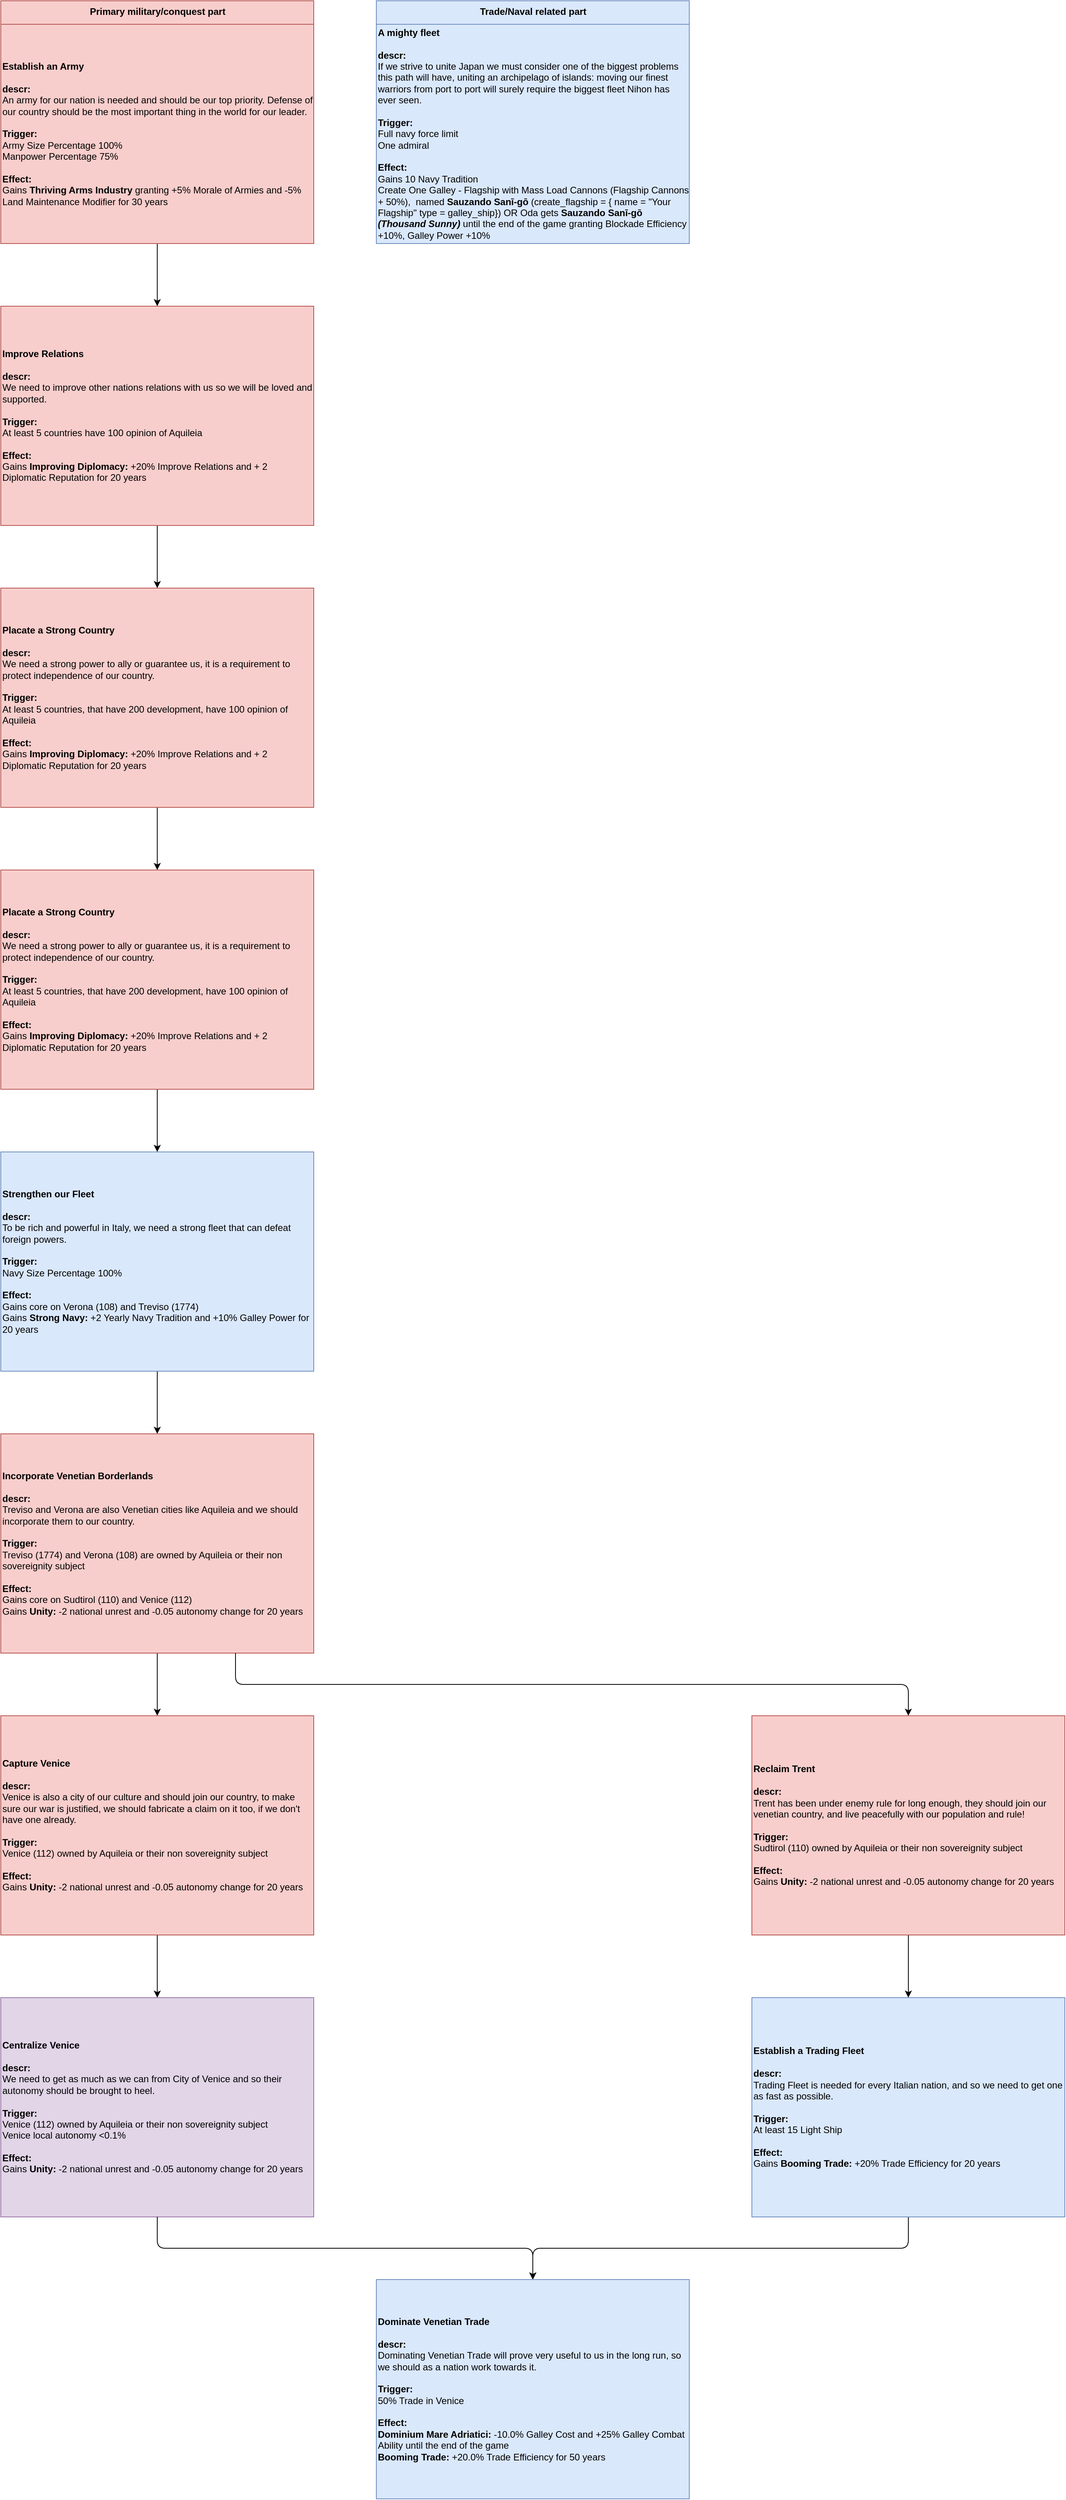 <mxfile version="12.4.2" type="device" pages="1"><diagram id="JSD4XVhqdjZ0qdAwJBC-" name="Missions"><mxGraphModel dx="408" dy="680" grid="1" gridSize="10" guides="1" tooltips="1" connect="1" arrows="1" fold="1" page="1" pageScale="1" pageWidth="850" pageHeight="1100" math="0" shadow="0"><root><mxCell id="0"/><mxCell id="1" value="Main" style="" parent="0"/><mxCell id="Y26h0f_wuVTDSehm1rrH-75" value="" style="edgeStyle=orthogonalEdgeStyle;rounded=0;orthogonalLoop=1;jettySize=auto;html=1;" parent="1" edge="1"><mxGeometry relative="1" as="geometry"><mxPoint x="1340" y="1680.071" as="sourcePoint"/></mxGeometry></mxCell><mxCell id="Y26h0f_wuVTDSehm1rrH-77" style="edgeStyle=orthogonalEdgeStyle;rounded=0;orthogonalLoop=1;jettySize=auto;html=1;" parent="1" edge="1"><mxGeometry relative="1" as="geometry"><Array as="points"><mxPoint x="1340" y="1720"/><mxPoint x="900" y="1720"/></Array><mxPoint x="1342.857" y="1680.071" as="sourcePoint"/></mxGeometry></mxCell><mxCell id="Y26h0f_wuVTDSehm1rrH-79" style="edgeStyle=orthogonalEdgeStyle;rounded=0;orthogonalLoop=1;jettySize=auto;html=1;" parent="1" edge="1"><mxGeometry relative="1" as="geometry"><Array as="points"><mxPoint x="1340" y="1720"/><mxPoint x="460" y="1720"/></Array><mxPoint x="1342.857" y="1680.071" as="sourcePoint"/></mxGeometry></mxCell><mxCell id="Y26h0f_wuVTDSehm1rrH-83" style="edgeStyle=orthogonalEdgeStyle;rounded=0;orthogonalLoop=1;jettySize=auto;html=1;" parent="1" edge="1"><mxGeometry relative="1" as="geometry"><Array as="points"><mxPoint x="1340" y="2120"/><mxPoint x="900" y="2120"/></Array><mxPoint x="1342.857" y="2080.071" as="sourcePoint"/></mxGeometry></mxCell><mxCell id="nFvyw8W6G4WH3exH9ZXI-3" value="" style="edgeStyle=orthogonalEdgeStyle;rounded=1;orthogonalLoop=1;jettySize=auto;html=1;" edge="1" parent="1" source="B0rpLfULLucIOQTWDKYv-7" target="nFvyw8W6G4WH3exH9ZXI-2"><mxGeometry relative="1" as="geometry"/></mxCell><mxCell id="B0rpLfULLucIOQTWDKYv-7" value="&lt;div align=&quot;left&quot;&gt;&lt;b&gt;Establish an Army&lt;/b&gt;&lt;br style=&quot;font-size: 12px&quot;&gt;&lt;br style=&quot;font-size: 12px&quot;&gt;&lt;b style=&quot;font-size: 12px&quot;&gt;descr:&lt;/b&gt;&amp;nbsp;&lt;div align=&quot;left&quot; style=&quot;font-size: 12px&quot;&gt;An army for our nation is needed and should be our top priority. Defense of our country should be the most important thing in the world for our leader.&lt;/div&gt;&lt;div align=&quot;left&quot; style=&quot;font-size: 12px&quot;&gt;&lt;br style=&quot;font-size: 12px&quot;&gt;&lt;/div&gt;&lt;div align=&quot;left&quot; style=&quot;font-size: 12px&quot;&gt;&lt;b style=&quot;font-size: 12px&quot;&gt;Trigger:&lt;/b&gt;&lt;/div&gt;&lt;div align=&quot;left&quot; style=&quot;font-size: 12px&quot;&gt;Army Size Percentage 100%&lt;/div&gt;&lt;div align=&quot;left&quot; style=&quot;font-size: 12px&quot;&gt;Manpower Percentage 75%&lt;/div&gt;&lt;div align=&quot;left&quot; style=&quot;font-size: 12px&quot;&gt;&lt;br style=&quot;font-size: 12px&quot;&gt;&lt;/div&gt;&lt;div align=&quot;left&quot; style=&quot;font-size: 12px&quot;&gt;&lt;b style=&quot;font-size: 12px&quot;&gt;Effect:&lt;/b&gt;&lt;/div&gt;&lt;div align=&quot;left&quot; style=&quot;font-size: 12px&quot;&gt;Gains&amp;nbsp;&lt;b&gt;Thriving Arms Industry&lt;/b&gt;&amp;nbsp;granting +5% Morale of Armies and -5% Land Maintenance Modifier&amp;nbsp;for 30 years&lt;/div&gt;&lt;/div&gt;" style="rounded=0;whiteSpace=wrap;html=1;align=left;fillColor=#f8cecc;strokeColor=#b85450;fontSize=12;fontFamily=Helvetica;" parent="1" vertex="1"><mxGeometry y="40" width="400" height="280" as="geometry"/></mxCell><mxCell id="nFvyw8W6G4WH3exH9ZXI-5" value="" style="edgeStyle=orthogonalEdgeStyle;rounded=1;orthogonalLoop=1;jettySize=auto;html=1;" edge="1" parent="1" source="nFvyw8W6G4WH3exH9ZXI-2" target="nFvyw8W6G4WH3exH9ZXI-4"><mxGeometry relative="1" as="geometry"/></mxCell><mxCell id="nFvyw8W6G4WH3exH9ZXI-2" value="&lt;div align=&quot;left&quot;&gt;&lt;b&gt;Improve Relations&lt;/b&gt;&lt;br style=&quot;font-size: 12px&quot;&gt;&lt;br style=&quot;font-size: 12px&quot;&gt;&lt;b style=&quot;font-size: 12px&quot;&gt;descr:&lt;/b&gt;&amp;nbsp;&lt;div align=&quot;left&quot; style=&quot;font-size: 12px&quot;&gt;We need to improve other nations relations with us so we will be loved and supported.&lt;/div&gt;&lt;div align=&quot;left&quot; style=&quot;font-size: 12px&quot;&gt;&lt;br style=&quot;font-size: 12px&quot;&gt;&lt;/div&gt;&lt;div align=&quot;left&quot; style=&quot;font-size: 12px&quot;&gt;&lt;b style=&quot;font-size: 12px&quot;&gt;Trigger:&lt;/b&gt;&lt;/div&gt;&lt;div align=&quot;left&quot; style=&quot;font-size: 12px&quot;&gt;At least 5 countries have 100 opinion of Aquileia&lt;/div&gt;&lt;div align=&quot;left&quot; style=&quot;font-size: 12px&quot;&gt;&lt;br style=&quot;font-size: 12px&quot;&gt;&lt;/div&gt;&lt;div align=&quot;left&quot; style=&quot;font-size: 12px&quot;&gt;&lt;b style=&quot;font-size: 12px&quot;&gt;Effect:&lt;/b&gt;&lt;/div&gt;&lt;div align=&quot;left&quot;&gt;Gains &lt;b&gt;Improving Diplomacy:&lt;/b&gt;&amp;nbsp;+20% Improve Relations and + 2 Diplomatic Reputation&lt;span&gt;&amp;nbsp;for 20 years&lt;/span&gt;&lt;/div&gt;&lt;/div&gt;" style="rounded=0;whiteSpace=wrap;html=1;align=left;fillColor=#f8cecc;strokeColor=#b85450;fontSize=12;fontFamily=Helvetica;" vertex="1" parent="1"><mxGeometry y="400" width="400" height="280" as="geometry"/></mxCell><mxCell id="nFvyw8W6G4WH3exH9ZXI-8" value="" style="edgeStyle=orthogonalEdgeStyle;rounded=1;orthogonalLoop=1;jettySize=auto;html=1;" edge="1" parent="1" source="nFvyw8W6G4WH3exH9ZXI-4" target="nFvyw8W6G4WH3exH9ZXI-7"><mxGeometry relative="1" as="geometry"/></mxCell><mxCell id="nFvyw8W6G4WH3exH9ZXI-4" value="&lt;div align=&quot;left&quot;&gt;&lt;b&gt;Placate a Strong Country&lt;/b&gt;&lt;br style=&quot;font-size: 12px&quot;&gt;&lt;br style=&quot;font-size: 12px&quot;&gt;&lt;b style=&quot;font-size: 12px&quot;&gt;descr:&lt;/b&gt;&amp;nbsp;&lt;div align=&quot;left&quot; style=&quot;font-size: 12px&quot;&gt;We need a strong power to ally or guarantee us, it is a requirement to protect independence of our country.&lt;/div&gt;&lt;div align=&quot;left&quot; style=&quot;font-size: 12px&quot;&gt;&lt;br style=&quot;font-size: 12px&quot;&gt;&lt;/div&gt;&lt;div align=&quot;left&quot; style=&quot;font-size: 12px&quot;&gt;&lt;b style=&quot;font-size: 12px&quot;&gt;Trigger:&lt;/b&gt;&lt;/div&gt;&lt;div align=&quot;left&quot; style=&quot;font-size: 12px&quot;&gt;At least 5 countries, that have 200 development, have 100 opinion of Aquileia&lt;/div&gt;&lt;div align=&quot;left&quot; style=&quot;font-size: 12px&quot;&gt;&lt;br style=&quot;font-size: 12px&quot;&gt;&lt;/div&gt;&lt;div align=&quot;left&quot; style=&quot;font-size: 12px&quot;&gt;&lt;b style=&quot;font-size: 12px&quot;&gt;Effect:&lt;/b&gt;&lt;/div&gt;&lt;div align=&quot;left&quot;&gt;Gains &lt;b&gt;Improving Diplomacy:&lt;/b&gt;&amp;nbsp;+20% Improve Relations and + 2 Diplomatic Reputation&lt;span&gt;&amp;nbsp;for 20 years&lt;/span&gt;&lt;/div&gt;&lt;/div&gt;" style="rounded=0;whiteSpace=wrap;html=1;align=left;fillColor=#f8cecc;strokeColor=#b85450;fontSize=12;fontFamily=Helvetica;" vertex="1" parent="1"><mxGeometry y="760" width="400" height="280" as="geometry"/></mxCell><mxCell id="nFvyw8W6G4WH3exH9ZXI-10" value="" style="edgeStyle=orthogonalEdgeStyle;rounded=1;orthogonalLoop=1;jettySize=auto;html=1;" edge="1" parent="1" source="nFvyw8W6G4WH3exH9ZXI-7" target="nFvyw8W6G4WH3exH9ZXI-9"><mxGeometry relative="1" as="geometry"/></mxCell><mxCell id="nFvyw8W6G4WH3exH9ZXI-7" value="&lt;div align=&quot;left&quot;&gt;&lt;b&gt;Placate a Strong Country&lt;/b&gt;&lt;br style=&quot;font-size: 12px&quot;&gt;&lt;br style=&quot;font-size: 12px&quot;&gt;&lt;b style=&quot;font-size: 12px&quot;&gt;descr:&lt;/b&gt;&amp;nbsp;&lt;div align=&quot;left&quot; style=&quot;font-size: 12px&quot;&gt;We need a strong power to ally or guarantee us, it is a requirement to protect independence of our country.&lt;/div&gt;&lt;div align=&quot;left&quot; style=&quot;font-size: 12px&quot;&gt;&lt;br style=&quot;font-size: 12px&quot;&gt;&lt;/div&gt;&lt;div align=&quot;left&quot; style=&quot;font-size: 12px&quot;&gt;&lt;b style=&quot;font-size: 12px&quot;&gt;Trigger:&lt;/b&gt;&lt;/div&gt;&lt;div align=&quot;left&quot; style=&quot;font-size: 12px&quot;&gt;At least 5 countries, that have 200 development, have 100 opinion of Aquileia&lt;/div&gt;&lt;div align=&quot;left&quot; style=&quot;font-size: 12px&quot;&gt;&lt;br style=&quot;font-size: 12px&quot;&gt;&lt;/div&gt;&lt;div align=&quot;left&quot; style=&quot;font-size: 12px&quot;&gt;&lt;b style=&quot;font-size: 12px&quot;&gt;Effect:&lt;/b&gt;&lt;/div&gt;&lt;div align=&quot;left&quot;&gt;Gains &lt;b&gt;Improving Diplomacy:&lt;/b&gt;&amp;nbsp;+20% Improve Relations and + 2 Diplomatic Reputation&lt;span&gt;&amp;nbsp;for 20 years&lt;/span&gt;&lt;/div&gt;&lt;/div&gt;" style="rounded=0;whiteSpace=wrap;html=1;align=left;fillColor=#f8cecc;strokeColor=#b85450;fontSize=12;fontFamily=Helvetica;" vertex="1" parent="1"><mxGeometry y="1120" width="400" height="280" as="geometry"/></mxCell><mxCell id="nFvyw8W6G4WH3exH9ZXI-12" value="" style="edgeStyle=orthogonalEdgeStyle;rounded=1;orthogonalLoop=1;jettySize=auto;html=1;" edge="1" parent="1" source="nFvyw8W6G4WH3exH9ZXI-9" target="nFvyw8W6G4WH3exH9ZXI-11"><mxGeometry relative="1" as="geometry"/></mxCell><mxCell id="nFvyw8W6G4WH3exH9ZXI-9" value="&lt;div align=&quot;left&quot;&gt;&lt;b&gt;Strengthen our Fleet&lt;/b&gt;&lt;br style=&quot;font-size: 12px&quot;&gt;&lt;br style=&quot;font-size: 12px&quot;&gt;&lt;b style=&quot;font-size: 12px&quot;&gt;descr:&lt;/b&gt;&amp;nbsp;&lt;div align=&quot;left&quot; style=&quot;font-size: 12px&quot;&gt;To be rich and powerful in Italy, we need a strong fleet that can defeat foreign powers.&lt;/div&gt;&lt;div align=&quot;left&quot; style=&quot;font-size: 12px&quot;&gt;&lt;br style=&quot;font-size: 12px&quot;&gt;&lt;/div&gt;&lt;div align=&quot;left&quot; style=&quot;font-size: 12px&quot;&gt;&lt;b style=&quot;font-size: 12px&quot;&gt;Trigger:&lt;/b&gt;&lt;/div&gt;&lt;div align=&quot;left&quot; style=&quot;font-size: 12px&quot;&gt;Navy Size Percentage 100%&lt;/div&gt;&lt;div align=&quot;left&quot; style=&quot;font-size: 12px&quot;&gt;&lt;br style=&quot;font-size: 12px&quot;&gt;&lt;/div&gt;&lt;div align=&quot;left&quot; style=&quot;font-size: 12px&quot;&gt;&lt;b style=&quot;font-size: 12px&quot;&gt;Effect:&lt;/b&gt;&lt;/div&gt;&lt;div align=&quot;left&quot;&gt;Gains core on Verona (108) and Treviso (1774)&lt;/div&gt;&lt;div align=&quot;left&quot;&gt;Gains&amp;nbsp;&lt;b&gt;Strong Navy:&lt;/b&gt;&amp;nbsp;+2 Yearly Navy Tradition and +10% Galley Power for 20 years&lt;/div&gt;&lt;/div&gt;" style="rounded=0;whiteSpace=wrap;html=1;align=left;fillColor=#dae8fc;strokeColor=#6c8ebf;fontSize=12;fontFamily=Helvetica;" vertex="1" parent="1"><mxGeometry y="1480" width="400" height="280" as="geometry"/></mxCell><mxCell id="nFvyw8W6G4WH3exH9ZXI-23" value="" style="edgeStyle=orthogonalEdgeStyle;rounded=1;orthogonalLoop=1;jettySize=auto;html=1;" edge="1" parent="1" source="nFvyw8W6G4WH3exH9ZXI-11" target="nFvyw8W6G4WH3exH9ZXI-22"><mxGeometry relative="1" as="geometry"/></mxCell><mxCell id="nFvyw8W6G4WH3exH9ZXI-11" value="&lt;div align=&quot;left&quot;&gt;&lt;b&gt;Incorporate Venetian Borderlands&lt;/b&gt;&lt;br style=&quot;font-size: 12px&quot;&gt;&lt;br style=&quot;font-size: 12px&quot;&gt;&lt;b style=&quot;font-size: 12px&quot;&gt;descr:&lt;/b&gt;&amp;nbsp;&lt;div align=&quot;left&quot; style=&quot;font-size: 12px&quot;&gt;Treviso and Verona are also Venetian cities like Aquileia and we should incorporate them to our country.&lt;/div&gt;&lt;div align=&quot;left&quot; style=&quot;font-size: 12px&quot;&gt;&lt;br style=&quot;font-size: 12px&quot;&gt;&lt;/div&gt;&lt;div align=&quot;left&quot; style=&quot;font-size: 12px&quot;&gt;&lt;b style=&quot;font-size: 12px&quot;&gt;Trigger:&lt;/b&gt;&lt;/div&gt;&lt;div align=&quot;left&quot; style=&quot;font-size: 12px&quot;&gt;Treviso (1774) and Verona (108) are owned by Aquileia or their non sovereignity subject&lt;/div&gt;&lt;div align=&quot;left&quot; style=&quot;font-size: 12px&quot;&gt;&lt;br style=&quot;font-size: 12px&quot;&gt;&lt;/div&gt;&lt;div align=&quot;left&quot; style=&quot;font-size: 12px&quot;&gt;&lt;b style=&quot;font-size: 12px&quot;&gt;Effect:&lt;/b&gt;&lt;/div&gt;&lt;div align=&quot;left&quot;&gt;Gains core on Sudtirol (110) and Venice (112)&lt;/div&gt;&lt;div align=&quot;left&quot;&gt;Gains &lt;b&gt;Unity:&lt;/b&gt;&amp;nbsp;-2 national unrest and -0.05 autonomy change for 20 years&lt;/div&gt;&lt;/div&gt;" style="rounded=0;whiteSpace=wrap;html=1;align=left;fillColor=#f8cecc;strokeColor=#b85450;fontSize=12;fontFamily=Helvetica;" vertex="1" parent="1"><mxGeometry y="1840" width="400" height="280" as="geometry"/></mxCell><mxCell id="nFvyw8W6G4WH3exH9ZXI-25" value="" style="edgeStyle=orthogonalEdgeStyle;rounded=1;orthogonalLoop=1;jettySize=auto;html=1;" edge="1" parent="1" source="nFvyw8W6G4WH3exH9ZXI-22" target="nFvyw8W6G4WH3exH9ZXI-24"><mxGeometry relative="1" as="geometry"/></mxCell><mxCell id="nFvyw8W6G4WH3exH9ZXI-22" value="&lt;div align=&quot;left&quot;&gt;&lt;b&gt;Capture Venice&lt;/b&gt;&lt;br style=&quot;font-size: 12px&quot;&gt;&lt;br style=&quot;font-size: 12px&quot;&gt;&lt;b style=&quot;font-size: 12px&quot;&gt;descr:&lt;/b&gt;&amp;nbsp;&lt;div align=&quot;left&quot; style=&quot;font-size: 12px&quot;&gt;Venice is also a city of our culture and should join our country, to make sure our war is justified, we should fabricate a claim on it too, if we don't have one already.&lt;/div&gt;&lt;div align=&quot;left&quot; style=&quot;font-size: 12px&quot;&gt;&lt;br style=&quot;font-size: 12px&quot;&gt;&lt;/div&gt;&lt;div align=&quot;left&quot; style=&quot;font-size: 12px&quot;&gt;&lt;b style=&quot;font-size: 12px&quot;&gt;Trigger:&lt;/b&gt;&lt;/div&gt;&lt;div align=&quot;left&quot; style=&quot;font-size: 12px&quot;&gt;Venice (112) owned by Aquileia or their non sovereignity subject&lt;/div&gt;&lt;div align=&quot;left&quot; style=&quot;font-size: 12px&quot;&gt;&lt;br style=&quot;font-size: 12px&quot;&gt;&lt;/div&gt;&lt;div align=&quot;left&quot; style=&quot;font-size: 12px&quot;&gt;&lt;b style=&quot;font-size: 12px&quot;&gt;Effect:&lt;/b&gt;&lt;/div&gt;&lt;div align=&quot;left&quot;&gt;&lt;span&gt;Gains &lt;/span&gt;&lt;b&gt;Unity:&lt;/b&gt;&lt;span&gt;&amp;nbsp;-2 national unrest and -0.05 autonomy change for 20 years&lt;/span&gt;&lt;br&gt;&lt;/div&gt;&lt;/div&gt;" style="rounded=0;whiteSpace=wrap;html=1;align=left;fillColor=#f8cecc;strokeColor=#b85450;fontSize=12;fontFamily=Helvetica;" vertex="1" parent="1"><mxGeometry y="2200" width="400" height="280" as="geometry"/></mxCell><mxCell id="nFvyw8W6G4WH3exH9ZXI-24" value="&lt;div align=&quot;left&quot;&gt;&lt;b&gt;Centralize Venice&lt;/b&gt;&lt;br style=&quot;font-size: 12px&quot;&gt;&lt;br style=&quot;font-size: 12px&quot;&gt;&lt;b style=&quot;font-size: 12px&quot;&gt;descr:&lt;/b&gt;&amp;nbsp;&lt;div align=&quot;left&quot; style=&quot;font-size: 12px&quot;&gt;We need to get as much as we can from City of Venice and so their autonomy should be brought to heel.&lt;/div&gt;&lt;div align=&quot;left&quot; style=&quot;font-size: 12px&quot;&gt;&lt;br style=&quot;font-size: 12px&quot;&gt;&lt;/div&gt;&lt;div align=&quot;left&quot; style=&quot;font-size: 12px&quot;&gt;&lt;b style=&quot;font-size: 12px&quot;&gt;Trigger:&lt;/b&gt;&lt;/div&gt;&lt;div align=&quot;left&quot; style=&quot;font-size: 12px&quot;&gt;Venice (112) owned by Aquileia or their non sovereignity subject&lt;/div&gt;&lt;div align=&quot;left&quot; style=&quot;font-size: 12px&quot;&gt;Venice local autonomy &amp;lt;0.1%&lt;/div&gt;&lt;div align=&quot;left&quot; style=&quot;font-size: 12px&quot;&gt;&lt;br style=&quot;font-size: 12px&quot;&gt;&lt;/div&gt;&lt;div align=&quot;left&quot; style=&quot;font-size: 12px&quot;&gt;&lt;b style=&quot;font-size: 12px&quot;&gt;Effect:&lt;/b&gt;&lt;/div&gt;&lt;div align=&quot;left&quot;&gt;&lt;span&gt;Gains &lt;/span&gt;&lt;b&gt;Unity:&lt;/b&gt;&lt;span&gt;&amp;nbsp;-2 national unrest and -0.05 autonomy change for 20 years&lt;/span&gt;&lt;br&gt;&lt;/div&gt;&lt;/div&gt;" style="rounded=0;whiteSpace=wrap;html=1;align=left;fillColor=#e1d5e7;strokeColor=#9673a6;fontSize=12;fontFamily=Helvetica;" vertex="1" parent="1"><mxGeometry y="2560" width="400" height="280" as="geometry"/></mxCell><mxCell id="nFvyw8W6G4WH3exH9ZXI-21" style="edgeStyle=orthogonalEdgeStyle;rounded=1;orthogonalLoop=1;jettySize=auto;html=1;exitX=0.5;exitY=1;exitDx=0;exitDy=0;" edge="1" parent="1" source="nFvyw8W6G4WH3exH9ZXI-24" target="nFvyw8W6G4WH3exH9ZXI-19"><mxGeometry relative="1" as="geometry"><mxPoint x="200" y="2870" as="sourcePoint"/></mxGeometry></mxCell><mxCell id="Y26h0f_wuVTDSehm1rrH-34" value="&lt;b style=&quot;font-size: 12px&quot;&gt;A mighty fleet&lt;/b&gt;&lt;br style=&quot;font-size: 12px&quot;&gt;&lt;br style=&quot;font-size: 12px&quot;&gt;&lt;b style=&quot;font-size: 12px&quot;&gt;descr:&lt;/b&gt;&amp;nbsp;&lt;div align=&quot;left&quot; style=&quot;font-size: 12px&quot;&gt;If we strive to unite Japan we must consider one of the biggest problems this path will have, uniting an archipelago of islands: moving our finest warriors from port to port will surely require the biggest fleet Nihon has ever seen.&lt;/div&gt;&lt;div align=&quot;left&quot; style=&quot;font-size: 12px&quot;&gt;&lt;br style=&quot;font-size: 12px&quot;&gt;&lt;/div&gt;&lt;div align=&quot;left&quot; style=&quot;font-size: 12px&quot;&gt;&lt;b style=&quot;font-size: 12px&quot;&gt;Trigger:&lt;/b&gt;&lt;/div&gt;&lt;div align=&quot;left&quot; style=&quot;font-size: 12px&quot;&gt;&lt;span style=&quot;font-size: 12px&quot;&gt;Full navy force limit&lt;/span&gt;&lt;br style=&quot;font-size: 12px&quot;&gt;&lt;/div&gt;&lt;div align=&quot;left&quot; style=&quot;font-size: 12px&quot;&gt;One admiral&lt;/div&gt;&lt;div align=&quot;left&quot; style=&quot;font-size: 12px&quot;&gt;&lt;br style=&quot;font-size: 12px&quot;&gt;&lt;/div&gt;&lt;div align=&quot;left&quot; style=&quot;font-size: 12px&quot;&gt;&lt;b style=&quot;font-size: 12px&quot;&gt;Effect:&lt;/b&gt;&lt;/div&gt;&lt;div align=&quot;left&quot; style=&quot;font-size: 12px&quot;&gt;Gains 10 Navy Tradition&lt;/div&gt;&lt;div align=&quot;left&quot;&gt;Create One Galley - Flagship with Mass Load Cannons (Flagship Cannons + 50%),&amp;nbsp; named&amp;nbsp;&lt;b style=&quot;font-size: 12px&quot;&gt;Sauzando Sanī-gō&lt;/b&gt;&amp;nbsp;(create_flagship = { name = &quot;Your Flagship&quot; type = galley_ship}) OR&amp;nbsp;Oda gets &lt;b style=&quot;font-size: 12px&quot;&gt;Sauzando Sanī-gō &lt;i style=&quot;font-size: 12px&quot;&gt;(Thousand Sunny)&lt;/i&gt;&lt;/b&gt;&amp;nbsp;until the end of the game granting Blockade Efficiency +10%, Galley Power +10%&lt;br style=&quot;font-size: 12px&quot;&gt;&lt;/div&gt;" style="rounded=0;whiteSpace=wrap;html=1;align=left;fillColor=#dae8fc;strokeColor=#6c8ebf;fontSize=12;fontFamily=Helvetica;" parent="1" vertex="1"><mxGeometry x="480" y="40" width="400" height="280" as="geometry"/></mxCell><mxCell id="Y26h0f_wuVTDSehm1rrH-82" style="edgeStyle=orthogonalEdgeStyle;rounded=0;orthogonalLoop=1;jettySize=auto;html=1;" parent="1" edge="1"><mxGeometry relative="1" as="geometry"><mxPoint x="900" y="2080" as="sourcePoint"/></mxGeometry></mxCell><mxCell id="Y26h0f_wuVTDSehm1rrH-81" style="edgeStyle=orthogonalEdgeStyle;rounded=0;orthogonalLoop=1;jettySize=auto;html=1;" parent="1" edge="1"><mxGeometry relative="1" as="geometry"><Array as="points"><mxPoint x="460" y="2120"/><mxPoint x="900" y="2120"/></Array><mxPoint x="457.143" y="2080" as="sourcePoint"/></mxGeometry></mxCell><mxCell id="doVmv96XuNLW7yNiqBIi-128" style="edgeStyle=orthogonalEdgeStyle;rounded=0;orthogonalLoop=1;jettySize=auto;html=1;exitX=0.5;exitY=1;exitDx=0;exitDy=0;entryX=0.5;entryY=0;entryDx=0;entryDy=0;" parent="1" edge="1"><mxGeometry relative="1" as="geometry"><mxPoint x="1778.571" y="1292.714" as="sourcePoint"/></mxGeometry></mxCell><mxCell id="doVmv96XuNLW7yNiqBIi-126" style="edgeStyle=orthogonalEdgeStyle;rounded=0;orthogonalLoop=1;jettySize=auto;html=1;exitX=0.5;exitY=1;exitDx=0;exitDy=0;entryX=0.5;entryY=0;entryDx=0;entryDy=0;" parent="1" edge="1"><mxGeometry relative="1" as="geometry"><mxPoint x="1778.571" y="1657.0" as="sourcePoint"/></mxGeometry></mxCell><mxCell id="8i89jGj5T_vlo5FBHWfQ-1" value="Trade/Naval related part" style="text;html=1;fontSize=12;align=center;fontStyle=1;fillColor=#dae8fc;strokeColor=#6c8ebf;fontFamily=Helvetica;" parent="1" vertex="1"><mxGeometry x="480" y="10" width="400" height="30" as="geometry"/></mxCell><mxCell id="nFvyw8W6G4WH3exH9ZXI-1" value="Primary military/conquest part" style="text;html=1;fontSize=12;fontStyle=1;align=center;fillColor=#f8cecc;strokeColor=#b85450;fontFamily=Helvetica;" vertex="1" parent="1"><mxGeometry y="10" width="400" height="30" as="geometry"/></mxCell><mxCell id="nFvyw8W6G4WH3exH9ZXI-15" value="" style="edgeStyle=orthogonalEdgeStyle;rounded=1;orthogonalLoop=1;jettySize=auto;html=1;exitX=0.75;exitY=1;exitDx=0;exitDy=0;" edge="1" parent="1" target="nFvyw8W6G4WH3exH9ZXI-26" source="nFvyw8W6G4WH3exH9ZXI-11"><mxGeometry relative="1" as="geometry"><mxPoint x="1160" y="1760" as="sourcePoint"/><mxPoint x="1200" y="2100" as="targetPoint"/></mxGeometry></mxCell><mxCell id="nFvyw8W6G4WH3exH9ZXI-20" value="" style="edgeStyle=orthogonalEdgeStyle;rounded=1;orthogonalLoop=1;jettySize=auto;html=1;exitX=0.5;exitY=1;exitDx=0;exitDy=0;" edge="1" parent="1" source="nFvyw8W6G4WH3exH9ZXI-27" target="nFvyw8W6G4WH3exH9ZXI-19"><mxGeometry relative="1" as="geometry"><mxPoint x="1159.667" y="2840" as="sourcePoint"/></mxGeometry></mxCell><mxCell id="nFvyw8W6G4WH3exH9ZXI-19" value="&lt;div align=&quot;left&quot;&gt;&lt;b&gt;Dominate Venetian Trade&lt;/b&gt;&lt;br style=&quot;font-size: 12px&quot;&gt;&lt;br style=&quot;font-size: 12px&quot;&gt;&lt;b style=&quot;font-size: 12px&quot;&gt;descr:&lt;/b&gt;&amp;nbsp;&lt;div align=&quot;left&quot; style=&quot;font-size: 12px&quot;&gt;Dominating Venetian Trade will prove very useful to us in the long run, so we should as a nation work towards it.&lt;/div&gt;&lt;div align=&quot;left&quot; style=&quot;font-size: 12px&quot;&gt;&lt;br style=&quot;font-size: 12px&quot;&gt;&lt;/div&gt;&lt;div align=&quot;left&quot; style=&quot;font-size: 12px&quot;&gt;&lt;b style=&quot;font-size: 12px&quot;&gt;Trigger:&lt;/b&gt;&lt;/div&gt;&lt;div align=&quot;left&quot; style=&quot;font-size: 12px&quot;&gt;50% Trade in Venice&lt;/div&gt;&lt;div align=&quot;left&quot; style=&quot;font-size: 12px&quot;&gt;&lt;br style=&quot;font-size: 12px&quot;&gt;&lt;/div&gt;&lt;div align=&quot;left&quot; style=&quot;font-size: 12px&quot;&gt;&lt;b style=&quot;font-size: 12px&quot;&gt;Effect:&lt;/b&gt;&lt;/div&gt;&lt;div align=&quot;left&quot;&gt;&lt;b&gt;Dominium Mare Adriatici:&lt;/b&gt;&amp;nbsp;-10.0% Galley Cost and +25% Galley Combat Ability until the end of the game&lt;/div&gt;&lt;div align=&quot;left&quot;&gt;&lt;b&gt;Booming Trade:&lt;/b&gt;&amp;nbsp;+20.0% Trade Efficiency for 50 years&lt;/div&gt;&lt;/div&gt;" style="rounded=0;whiteSpace=wrap;html=1;align=left;fillColor=#dae8fc;strokeColor=#6c8ebf;fontSize=12;fontFamily=Helvetica;" vertex="1" parent="1"><mxGeometry x="480" y="2920" width="400" height="280" as="geometry"/></mxCell><mxCell id="nFvyw8W6G4WH3exH9ZXI-28" value="" style="edgeStyle=orthogonalEdgeStyle;rounded=1;orthogonalLoop=1;jettySize=auto;html=1;" edge="1" parent="1" source="nFvyw8W6G4WH3exH9ZXI-26" target="nFvyw8W6G4WH3exH9ZXI-27"><mxGeometry relative="1" as="geometry"/></mxCell><mxCell id="nFvyw8W6G4WH3exH9ZXI-26" value="&lt;div align=&quot;left&quot;&gt;&lt;b&gt;Reclaim Trent&lt;/b&gt;&lt;br style=&quot;font-size: 12px&quot;&gt;&lt;br style=&quot;font-size: 12px&quot;&gt;&lt;b style=&quot;font-size: 12px&quot;&gt;descr:&lt;/b&gt;&amp;nbsp;&lt;div align=&quot;left&quot; style=&quot;font-size: 12px&quot;&gt;Trent has been under enemy rule for long enough, they should join our venetian country, and live peacefully with our population and rule!&lt;/div&gt;&lt;div align=&quot;left&quot; style=&quot;font-size: 12px&quot;&gt;&lt;br style=&quot;font-size: 12px&quot;&gt;&lt;/div&gt;&lt;div align=&quot;left&quot; style=&quot;font-size: 12px&quot;&gt;&lt;b style=&quot;font-size: 12px&quot;&gt;Trigger:&lt;/b&gt;&lt;/div&gt;&lt;div align=&quot;left&quot; style=&quot;font-size: 12px&quot;&gt;Sudtirol (110) owned by Aquileia or their non sovereignity subject&lt;/div&gt;&lt;div align=&quot;left&quot; style=&quot;font-size: 12px&quot;&gt;&lt;br style=&quot;font-size: 12px&quot;&gt;&lt;/div&gt;&lt;div align=&quot;left&quot; style=&quot;font-size: 12px&quot;&gt;&lt;b style=&quot;font-size: 12px&quot;&gt;Effect:&lt;/b&gt;&lt;/div&gt;&lt;div align=&quot;left&quot;&gt;&lt;span&gt;Gains &lt;/span&gt;&lt;b&gt;Unity:&lt;/b&gt;&lt;span&gt;&amp;nbsp;-2 national unrest and -0.05 autonomy change for 20 years&lt;/span&gt;&lt;br&gt;&lt;/div&gt;&lt;/div&gt;" style="rounded=0;whiteSpace=wrap;html=1;align=left;fillColor=#f8cecc;strokeColor=#b85450;fontSize=12;fontFamily=Helvetica;" vertex="1" parent="1"><mxGeometry x="960" y="2200" width="400" height="280" as="geometry"/></mxCell><mxCell id="nFvyw8W6G4WH3exH9ZXI-27" value="&lt;div align=&quot;left&quot;&gt;&lt;b&gt;Establish a Trading Fleet&lt;/b&gt;&lt;br style=&quot;font-size: 12px&quot;&gt;&lt;br style=&quot;font-size: 12px&quot;&gt;&lt;b style=&quot;font-size: 12px&quot;&gt;descr:&lt;/b&gt;&amp;nbsp;&lt;div align=&quot;left&quot;&gt;Trading Fleet is needed for every Italian nation, and so we need to get one as fast as possible.&lt;br&gt;&lt;/div&gt;&lt;div align=&quot;left&quot; style=&quot;font-size: 12px&quot;&gt;&lt;br style=&quot;font-size: 12px&quot;&gt;&lt;/div&gt;&lt;div align=&quot;left&quot; style=&quot;font-size: 12px&quot;&gt;&lt;b style=&quot;font-size: 12px&quot;&gt;Trigger:&lt;/b&gt;&lt;/div&gt;&lt;div align=&quot;left&quot; style=&quot;font-size: 12px&quot;&gt;At least 15 Light Ship&lt;/div&gt;&lt;div align=&quot;left&quot; style=&quot;font-size: 12px&quot;&gt;&lt;br style=&quot;font-size: 12px&quot;&gt;&lt;/div&gt;&lt;div align=&quot;left&quot; style=&quot;font-size: 12px&quot;&gt;&lt;b style=&quot;font-size: 12px&quot;&gt;Effect:&lt;/b&gt;&lt;/div&gt;&lt;div align=&quot;left&quot;&gt;&lt;span&gt;Gains&amp;nbsp;&lt;/span&gt;&lt;b&gt;Booming Trade:&lt;/b&gt;&lt;span&gt;&amp;nbsp;+20% Trade Efficiency for 20 years&lt;/span&gt;&lt;br&gt;&lt;/div&gt;&lt;/div&gt;" style="rounded=0;whiteSpace=wrap;html=1;align=left;fillColor=#dae8fc;strokeColor=#6c8ebf;fontSize=12;fontFamily=Helvetica;" vertex="1" parent="1"><mxGeometry x="960" y="2560" width="400" height="280" as="geometry"/></mxCell></root></mxGraphModel></diagram></mxfile>